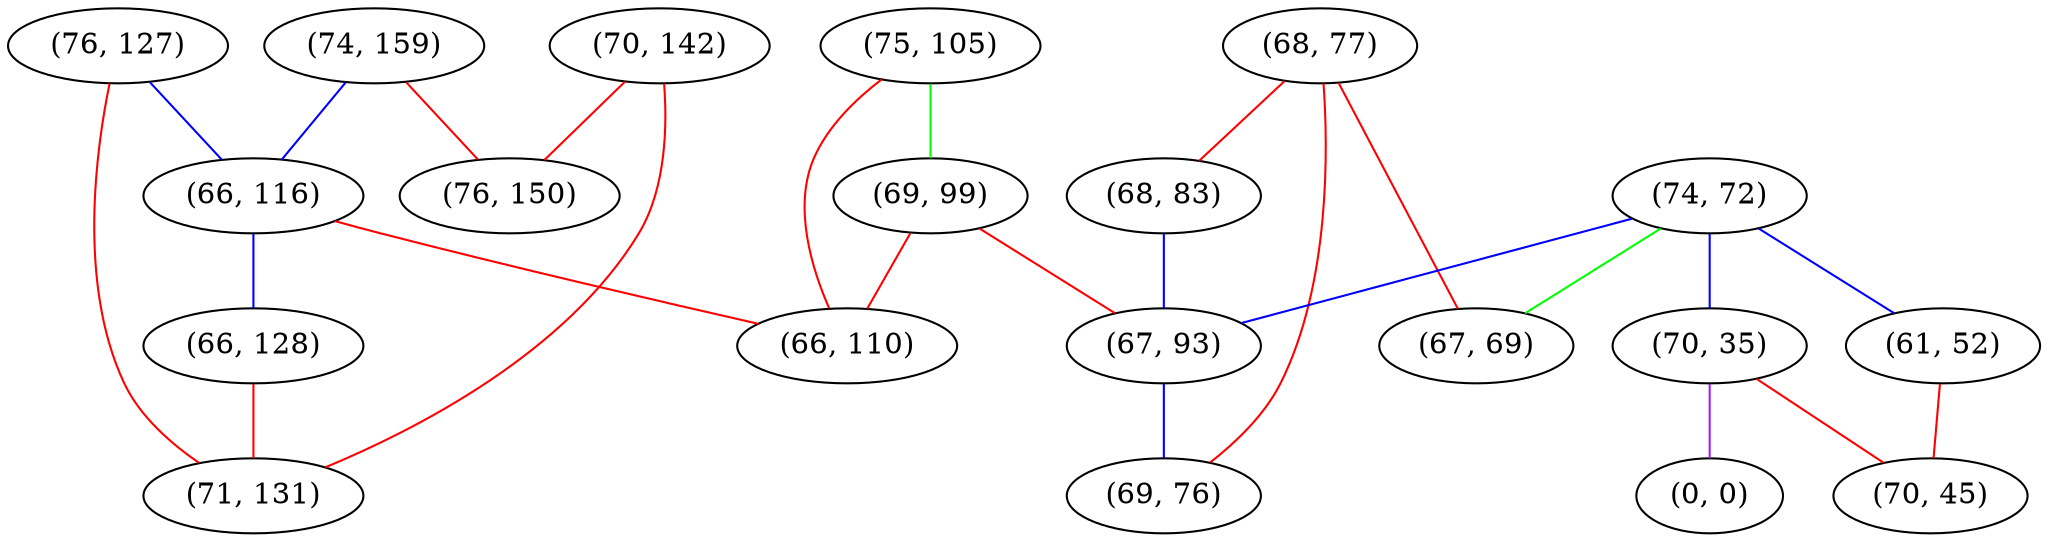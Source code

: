 graph "" {
"(74, 159)";
"(68, 77)";
"(76, 127)";
"(68, 83)";
"(74, 72)";
"(61, 52)";
"(75, 105)";
"(66, 116)";
"(70, 142)";
"(70, 35)";
"(66, 128)";
"(69, 99)";
"(0, 0)";
"(70, 45)";
"(67, 93)";
"(66, 110)";
"(76, 150)";
"(69, 76)";
"(71, 131)";
"(67, 69)";
"(74, 159)" -- "(76, 150)"  [color=red, key=0, weight=1];
"(74, 159)" -- "(66, 116)"  [color=blue, key=0, weight=3];
"(68, 77)" -- "(69, 76)"  [color=red, key=0, weight=1];
"(68, 77)" -- "(68, 83)"  [color=red, key=0, weight=1];
"(68, 77)" -- "(67, 69)"  [color=red, key=0, weight=1];
"(76, 127)" -- "(71, 131)"  [color=red, key=0, weight=1];
"(76, 127)" -- "(66, 116)"  [color=blue, key=0, weight=3];
"(68, 83)" -- "(67, 93)"  [color=blue, key=0, weight=3];
"(74, 72)" -- "(70, 35)"  [color=blue, key=0, weight=3];
"(74, 72)" -- "(61, 52)"  [color=blue, key=0, weight=3];
"(74, 72)" -- "(67, 93)"  [color=blue, key=0, weight=3];
"(74, 72)" -- "(67, 69)"  [color=green, key=0, weight=2];
"(61, 52)" -- "(70, 45)"  [color=red, key=0, weight=1];
"(75, 105)" -- "(66, 110)"  [color=red, key=0, weight=1];
"(75, 105)" -- "(69, 99)"  [color=green, key=0, weight=2];
"(66, 116)" -- "(66, 128)"  [color=blue, key=0, weight=3];
"(66, 116)" -- "(66, 110)"  [color=red, key=0, weight=1];
"(70, 142)" -- "(71, 131)"  [color=red, key=0, weight=1];
"(70, 142)" -- "(76, 150)"  [color=red, key=0, weight=1];
"(70, 35)" -- "(0, 0)"  [color=purple, key=0, weight=4];
"(70, 35)" -- "(70, 45)"  [color=red, key=0, weight=1];
"(66, 128)" -- "(71, 131)"  [color=red, key=0, weight=1];
"(69, 99)" -- "(66, 110)"  [color=red, key=0, weight=1];
"(69, 99)" -- "(67, 93)"  [color=red, key=0, weight=1];
"(67, 93)" -- "(69, 76)"  [color=blue, key=0, weight=3];
}

